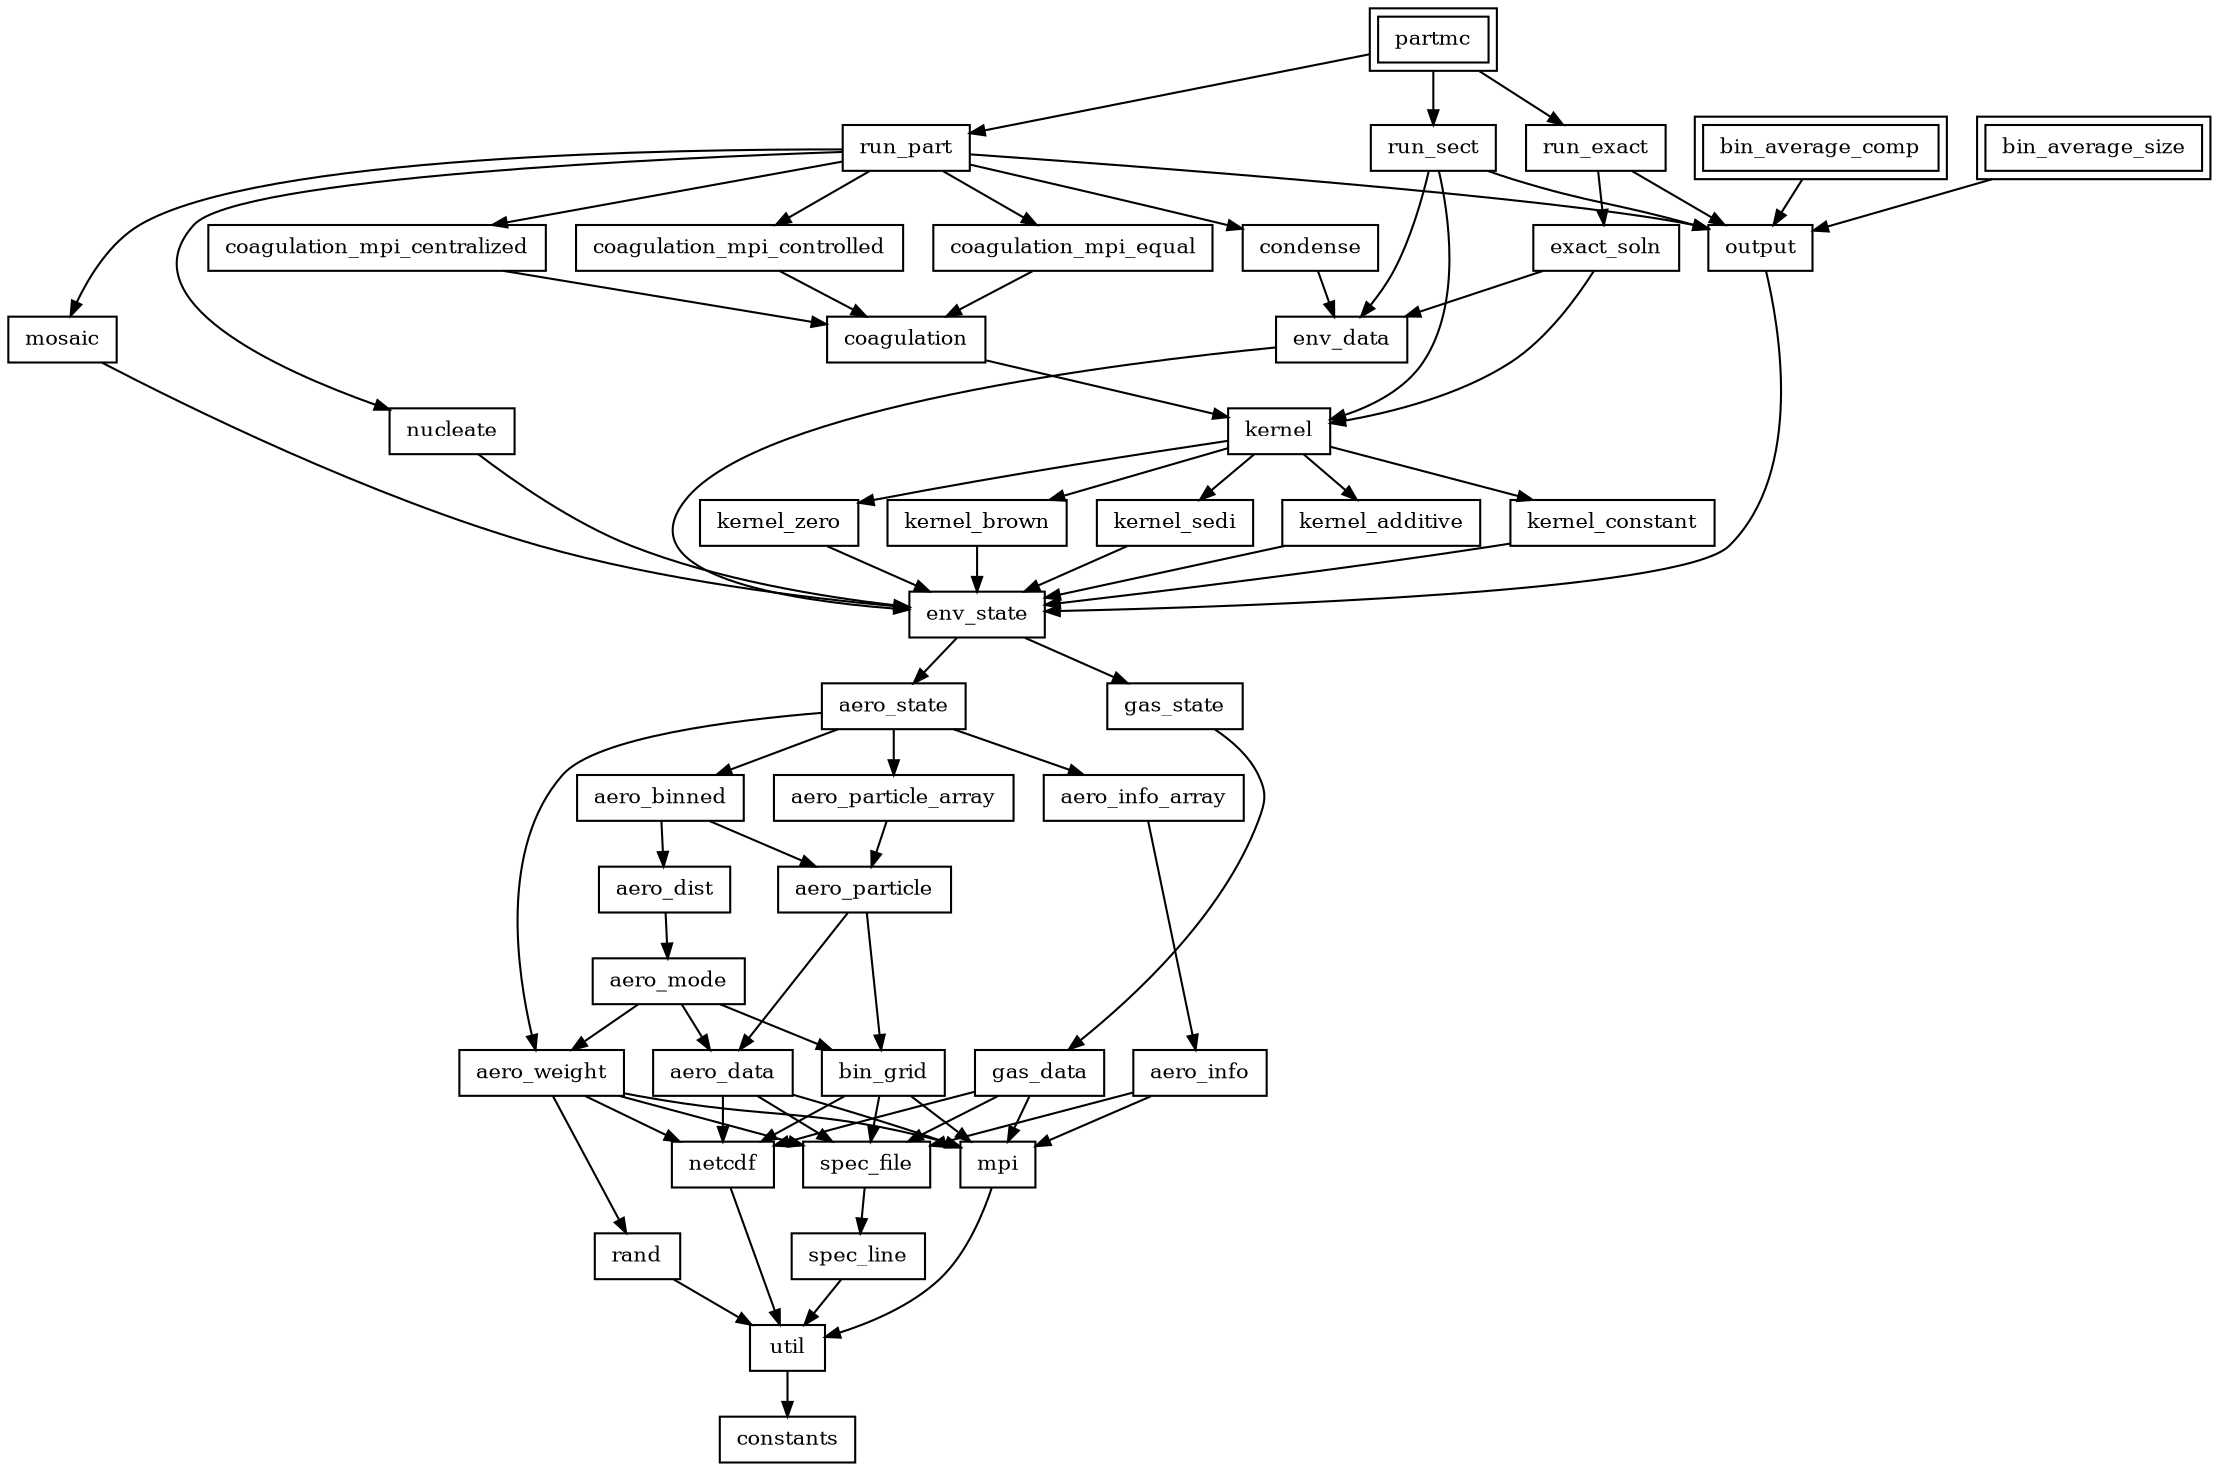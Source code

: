 digraph partmc_modules {
    rankdir = TB;
    node [fontsize = 10, height = 0.3, width = 0.5];
    graph [nodesep = 0.2, ranksep = 0.3];
    edge [arrowsize = 0.7];
    node [shape = box, peripheries = 1, href = "\ref coagulation_mpi_controlled.f90"] coagulation_mpi_controlled
    node [shape = box, peripheries = 1, href = "\ref aero_weight.f90"] aero_weight
    node [shape = box, peripheries = 1, href = "\ref coagulation_mpi_equal.f90"] coagulation_mpi_equal
    node [shape = box, peripheries = 1, href = "\ref kernel.f90"] kernel
    node [shape = box, peripheries = 1, href = "\ref netcdf.f90"] netcdf
    node [shape = box, peripheries = 1, href = "\ref nucleate.f90"] nucleate
    node [shape = box, peripheries = 1, href = "\ref bin_grid.f90"] bin_grid
    node [shape = box, peripheries = 1, href = "\ref aero_dist.f90"] aero_dist
    node [shape = box, peripheries = 1, href = "\ref aero_binned.f90"] aero_binned
    node [shape = box, peripheries = 1, href = "\ref exact_soln.f90"] exact_soln
    node [shape = box, peripheries = 1, href = "\ref kernel_constant.f90"] kernel_constant
    node [shape = box, peripheries = 1, href = "\ref kernel_zero.f90"] kernel_zero
    node [shape = box, peripheries = 1, href = "\ref kernel_brown.f90"] kernel_brown
    node [shape = box, peripheries = 1, href = "\ref spec_line.f90"] spec_line
    node [shape = box, peripheries = 1, href = "\ref kernel_sedi.f90"] kernel_sedi
    node [shape = box, peripheries = 1, href = "\ref run_sect.f90"] run_sect
    node [shape = box, peripheries = 1, href = "\ref spec_file.f90"] spec_file
    node [shape = box, peripheries = 1, href = "\ref condense.f90"] condense
    node [shape = box, peripheries = 2, href = "\ref partmc.f90"] partmc
    node [shape = box, peripheries = 2, href = "\ref bin_average_comp.f90"] bin_average_comp
    node [shape = box, peripheries = 1, href = "\ref mosaic.f90"] mosaic
    node [shape = box, peripheries = 1, href = "\ref rand.f90"] rand
    node [shape = box, peripheries = 1, href = "\ref env_state.f90"] env_state
    node [shape = box, peripheries = 1, href = "\ref gas_state.f90"] gas_state
    node [shape = box, peripheries = 1, href = "\ref coagulation_mpi_centralized.f90"] coagulation_mpi_centralized
    node [shape = box, peripheries = 1, href = "\ref aero_state.f90"] aero_state
    node [shape = box, peripheries = 1, href = "\ref aero_particle.f90"] aero_particle
    node [shape = box, peripheries = 1, href = "\ref mpi.f90"] mpi
    node [shape = box, peripheries = 1, href = "\ref aero_info_array.f90"] aero_info_array
    node [shape = box, peripheries = 1, href = "\ref env_data.f90"] env_data
    node [shape = box, peripheries = 1, href = "\ref kernel_additive.f90"] kernel_additive
    node [shape = box, peripheries = 1, href = "\ref aero_mode.f90"] aero_mode
    node [shape = box, peripheries = 1, href = "\ref gas_data.f90"] gas_data
    node [shape = box, peripheries = 1, href = "\ref aero_data.f90"] aero_data
    node [shape = box, peripheries = 1, href = "\ref constants.f90"] constants
    node [shape = box, peripheries = 2, href = "\ref bin_average_size.f90"] bin_average_size
    node [shape = box, peripheries = 1, href = "\ref run_part.f90"] run_part
    node [shape = box, peripheries = 1, href = "\ref util.f90"] util
    node [shape = box, peripheries = 1, href = "\ref aero_particle_array.f90"] aero_particle_array
    node [shape = box, peripheries = 1, href = "\ref coagulation.f90"] coagulation
    node [shape = box, peripheries = 1, href = "\ref output.f90"] output
    node [shape = box, peripheries = 1, href = "\ref run_exact.f90"] run_exact
    node [shape = box, peripheries = 1, href = "\ref aero_info.f90"] aero_info
    coagulation_mpi_controlled -> coagulation
    aero_weight -> rand
    aero_weight -> spec_file
    aero_weight -> mpi
    aero_weight -> netcdf
    coagulation_mpi_equal -> coagulation
    kernel -> kernel_brown
    kernel -> kernel_sedi
    kernel -> kernel_additive
    kernel -> kernel_constant
    kernel -> kernel_zero
    netcdf -> util
    nucleate -> env_state
    bin_grid -> netcdf
    bin_grid -> spec_file
    bin_grid -> mpi
    aero_dist -> aero_mode
    aero_binned -> aero_particle
    aero_binned -> aero_dist
    exact_soln -> kernel
    exact_soln -> env_data
    kernel_constant -> env_state
    kernel_zero -> env_state
    kernel_brown -> env_state
    spec_line -> util
    kernel_sedi -> env_state
    run_sect -> kernel
    run_sect -> env_data
    run_sect -> output
    spec_file -> spec_line
    condense -> env_data
    partmc -> run_exact
    partmc -> run_part
    partmc -> run_sect
    bin_average_comp -> output
    mosaic -> env_state
    rand -> util
    env_state -> gas_state
    env_state -> aero_state
    gas_state -> gas_data
    coagulation_mpi_centralized -> coagulation
    aero_state -> aero_weight
    aero_state -> aero_info_array
    aero_state -> aero_particle_array
    aero_state -> aero_binned
    aero_particle -> bin_grid
    aero_particle -> aero_data
    mpi -> util
    aero_info_array -> aero_info
    env_data -> env_state
    kernel_additive -> env_state
    aero_mode -> aero_weight
    aero_mode -> bin_grid
    aero_mode -> aero_data
    gas_data -> mpi
    gas_data -> netcdf
    gas_data -> spec_file
    aero_data -> mpi
    aero_data -> netcdf
    aero_data -> spec_file
    bin_average_size -> output
    run_part -> coagulation_mpi_controlled
    run_part -> coagulation_mpi_equal
    run_part -> coagulation_mpi_centralized
    run_part -> nucleate
    run_part -> mosaic
    run_part -> condense
    run_part -> output
    util -> constants
    aero_particle_array -> aero_particle
    coagulation -> kernel
    output -> env_state
    run_exact -> output
    run_exact -> exact_soln
    aero_info -> mpi
    aero_info -> spec_file
}
